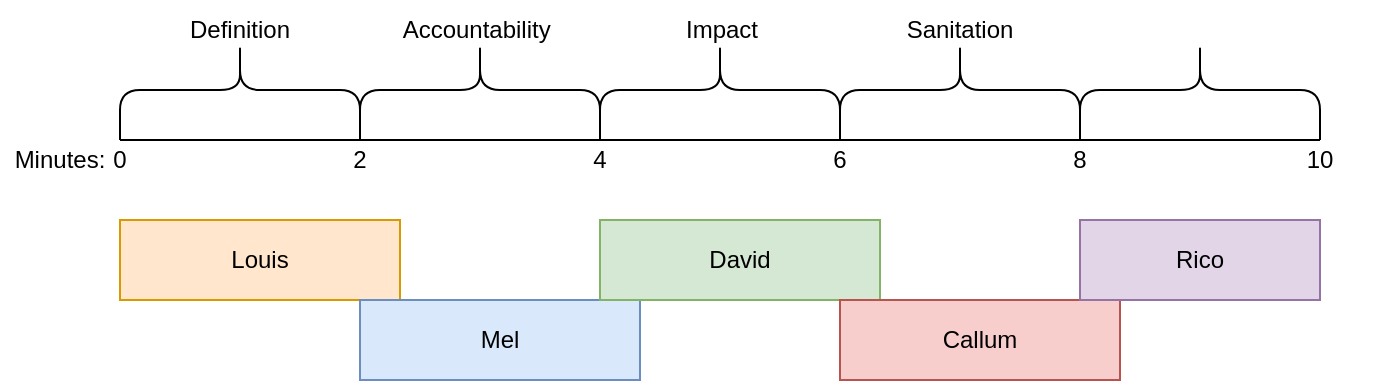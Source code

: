 <mxfile version="20.5.1" type="github">
  <diagram id="Hfp_nFBmrhLJfmmzOQYd" name="Page-1">
    <mxGraphModel dx="351" dy="327" grid="1" gridSize="10" guides="1" tooltips="1" connect="1" arrows="1" fold="1" page="1" pageScale="1" pageWidth="827" pageHeight="1169" math="0" shadow="0">
      <root>
        <mxCell id="0" />
        <mxCell id="1" parent="0" />
        <mxCell id="ri2petY9jx9FyZ6Wmgi--1" value="" style="endArrow=none;html=1;rounded=0;" edge="1" parent="1">
          <mxGeometry width="50" height="50" relative="1" as="geometry">
            <mxPoint x="120" y="280" as="sourcePoint" />
            <mxPoint x="720" y="280" as="targetPoint" />
          </mxGeometry>
        </mxCell>
        <mxCell id="ri2petY9jx9FyZ6Wmgi--3" value="0" style="text;html=1;strokeColor=none;fillColor=none;align=center;verticalAlign=middle;whiteSpace=wrap;rounded=0;" vertex="1" parent="1">
          <mxGeometry x="110" y="280" width="20" height="20" as="geometry" />
        </mxCell>
        <mxCell id="ri2petY9jx9FyZ6Wmgi--6" value="Definition" style="text;html=1;strokeColor=none;fillColor=none;align=center;verticalAlign=middle;whiteSpace=wrap;rounded=0;" vertex="1" parent="1">
          <mxGeometry x="150" y="210" width="60" height="30" as="geometry" />
        </mxCell>
        <mxCell id="ri2petY9jx9FyZ6Wmgi--10" value="Minutes:" style="text;html=1;strokeColor=none;fillColor=none;align=center;verticalAlign=middle;whiteSpace=wrap;rounded=0;" vertex="1" parent="1">
          <mxGeometry x="60" y="275" width="60" height="30" as="geometry" />
        </mxCell>
        <mxCell id="ri2petY9jx9FyZ6Wmgi--11" value="2" style="text;html=1;strokeColor=none;fillColor=none;align=center;verticalAlign=middle;whiteSpace=wrap;rounded=0;" vertex="1" parent="1">
          <mxGeometry x="210" y="275" width="60" height="30" as="geometry" />
        </mxCell>
        <mxCell id="ri2petY9jx9FyZ6Wmgi--13" value="4" style="text;html=1;strokeColor=none;fillColor=none;align=center;verticalAlign=middle;whiteSpace=wrap;rounded=0;" vertex="1" parent="1">
          <mxGeometry x="330" y="275" width="60" height="30" as="geometry" />
        </mxCell>
        <mxCell id="ri2petY9jx9FyZ6Wmgi--15" value="6" style="text;html=1;strokeColor=none;fillColor=none;align=center;verticalAlign=middle;whiteSpace=wrap;rounded=0;" vertex="1" parent="1">
          <mxGeometry x="450" y="275" width="60" height="30" as="geometry" />
        </mxCell>
        <mxCell id="ri2petY9jx9FyZ6Wmgi--16" value="8" style="text;html=1;strokeColor=none;fillColor=none;align=center;verticalAlign=middle;whiteSpace=wrap;rounded=0;" vertex="1" parent="1">
          <mxGeometry x="570" y="275" width="60" height="30" as="geometry" />
        </mxCell>
        <mxCell id="ri2petY9jx9FyZ6Wmgi--17" value="10" style="text;html=1;strokeColor=none;fillColor=none;align=center;verticalAlign=middle;whiteSpace=wrap;rounded=0;" vertex="1" parent="1">
          <mxGeometry x="690" y="275" width="60" height="30" as="geometry" />
        </mxCell>
        <mxCell id="ri2petY9jx9FyZ6Wmgi--20" value="Louis" style="rounded=0;whiteSpace=wrap;html=1;fillColor=#ffe6cc;strokeColor=#d79b00;" vertex="1" parent="1">
          <mxGeometry x="120" y="320" width="140" height="40" as="geometry" />
        </mxCell>
        <mxCell id="ri2petY9jx9FyZ6Wmgi--21" value="Mel" style="rounded=0;whiteSpace=wrap;html=1;fillColor=#dae8fc;strokeColor=#6c8ebf;" vertex="1" parent="1">
          <mxGeometry x="240" y="360" width="140" height="40" as="geometry" />
        </mxCell>
        <mxCell id="ri2petY9jx9FyZ6Wmgi--23" value="David" style="rounded=0;whiteSpace=wrap;html=1;fillColor=#d5e8d4;strokeColor=#82b366;" vertex="1" parent="1">
          <mxGeometry x="360" y="320" width="140" height="40" as="geometry" />
        </mxCell>
        <mxCell id="ri2petY9jx9FyZ6Wmgi--24" value="Callum" style="rounded=0;whiteSpace=wrap;html=1;fillColor=#f8cecc;strokeColor=#b85450;" vertex="1" parent="1">
          <mxGeometry x="480" y="360" width="140" height="40" as="geometry" />
        </mxCell>
        <mxCell id="ri2petY9jx9FyZ6Wmgi--25" value="Rico" style="rounded=0;whiteSpace=wrap;html=1;fillColor=#e1d5e7;strokeColor=#9673a6;" vertex="1" parent="1">
          <mxGeometry x="600" y="320" width="120" height="40" as="geometry" />
        </mxCell>
        <mxCell id="ri2petY9jx9FyZ6Wmgi--27" value="Accountability&amp;nbsp;" style="text;html=1;strokeColor=none;fillColor=none;align=center;verticalAlign=middle;whiteSpace=wrap;rounded=0;" vertex="1" parent="1">
          <mxGeometry x="255" y="210" width="90" height="30" as="geometry" />
        </mxCell>
        <mxCell id="ri2petY9jx9FyZ6Wmgi--28" value="" style="shape=curlyBracket;whiteSpace=wrap;html=1;rounded=1;direction=south;" vertex="1" parent="1">
          <mxGeometry x="120" y="230" width="120" height="50" as="geometry" />
        </mxCell>
        <mxCell id="ri2petY9jx9FyZ6Wmgi--29" value="" style="shape=curlyBracket;whiteSpace=wrap;html=1;rounded=1;direction=south;" vertex="1" parent="1">
          <mxGeometry x="240" y="230" width="120" height="50" as="geometry" />
        </mxCell>
        <mxCell id="ri2petY9jx9FyZ6Wmgi--30" value="" style="shape=curlyBracket;whiteSpace=wrap;html=1;rounded=1;direction=south;" vertex="1" parent="1">
          <mxGeometry x="360" y="230" width="120" height="50" as="geometry" />
        </mxCell>
        <mxCell id="ri2petY9jx9FyZ6Wmgi--31" value="Impact" style="text;html=1;strokeColor=none;fillColor=none;align=center;verticalAlign=middle;whiteSpace=wrap;rounded=0;" vertex="1" parent="1">
          <mxGeometry x="391" y="210" width="60" height="30" as="geometry" />
        </mxCell>
        <mxCell id="ri2petY9jx9FyZ6Wmgi--32" value="" style="shape=curlyBracket;whiteSpace=wrap;html=1;rounded=1;direction=south;" vertex="1" parent="1">
          <mxGeometry x="480" y="230" width="120" height="50" as="geometry" />
        </mxCell>
        <mxCell id="ri2petY9jx9FyZ6Wmgi--33" value="Sanitation" style="text;html=1;strokeColor=none;fillColor=none;align=center;verticalAlign=middle;whiteSpace=wrap;rounded=0;" vertex="1" parent="1">
          <mxGeometry x="510" y="210" width="60" height="30" as="geometry" />
        </mxCell>
        <mxCell id="ri2petY9jx9FyZ6Wmgi--34" value="" style="shape=curlyBracket;whiteSpace=wrap;html=1;rounded=1;direction=south;" vertex="1" parent="1">
          <mxGeometry x="600" y="230" width="120" height="50" as="geometry" />
        </mxCell>
      </root>
    </mxGraphModel>
  </diagram>
</mxfile>
